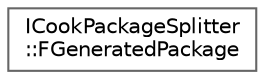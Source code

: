 digraph "Graphical Class Hierarchy"
{
 // INTERACTIVE_SVG=YES
 // LATEX_PDF_SIZE
  bgcolor="transparent";
  edge [fontname=Helvetica,fontsize=10,labelfontname=Helvetica,labelfontsize=10];
  node [fontname=Helvetica,fontsize=10,shape=box,height=0.2,width=0.4];
  rankdir="LR";
  Node0 [id="Node000000",label="ICookPackageSplitter\l::FGeneratedPackage",height=0.2,width=0.4,color="grey40", fillcolor="white", style="filled",URL="$d6/dc3/structICookPackageSplitter_1_1FGeneratedPackage.html",tooltip="Data sent to the cooker to describe each desired generated package."];
}
